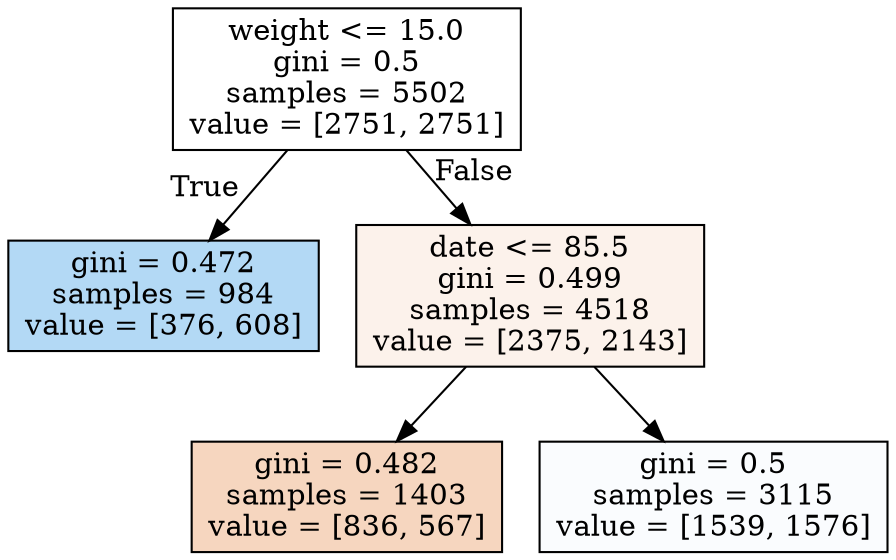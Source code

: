 digraph Tree {
node [shape=box, style="filled", color="black"] ;
0 [label="weight <= 15.0\ngini = 0.5\nsamples = 5502\nvalue = [2751, 2751]", fillcolor="#e5813900"] ;
1 [label="gini = 0.472\nsamples = 984\nvalue = [376, 608]", fillcolor="#399de561"] ;
0 -> 1 [labeldistance=2.5, labelangle=45, headlabel="True"] ;
2 [label="date <= 85.5\ngini = 0.499\nsamples = 4518\nvalue = [2375, 2143]", fillcolor="#e5813919"] ;
0 -> 2 [labeldistance=2.5, labelangle=-45, headlabel="False"] ;
3 [label="gini = 0.482\nsamples = 1403\nvalue = [836, 567]", fillcolor="#e5813952"] ;
2 -> 3 ;
4 [label="gini = 0.5\nsamples = 3115\nvalue = [1539, 1576]", fillcolor="#399de506"] ;
2 -> 4 ;
}
